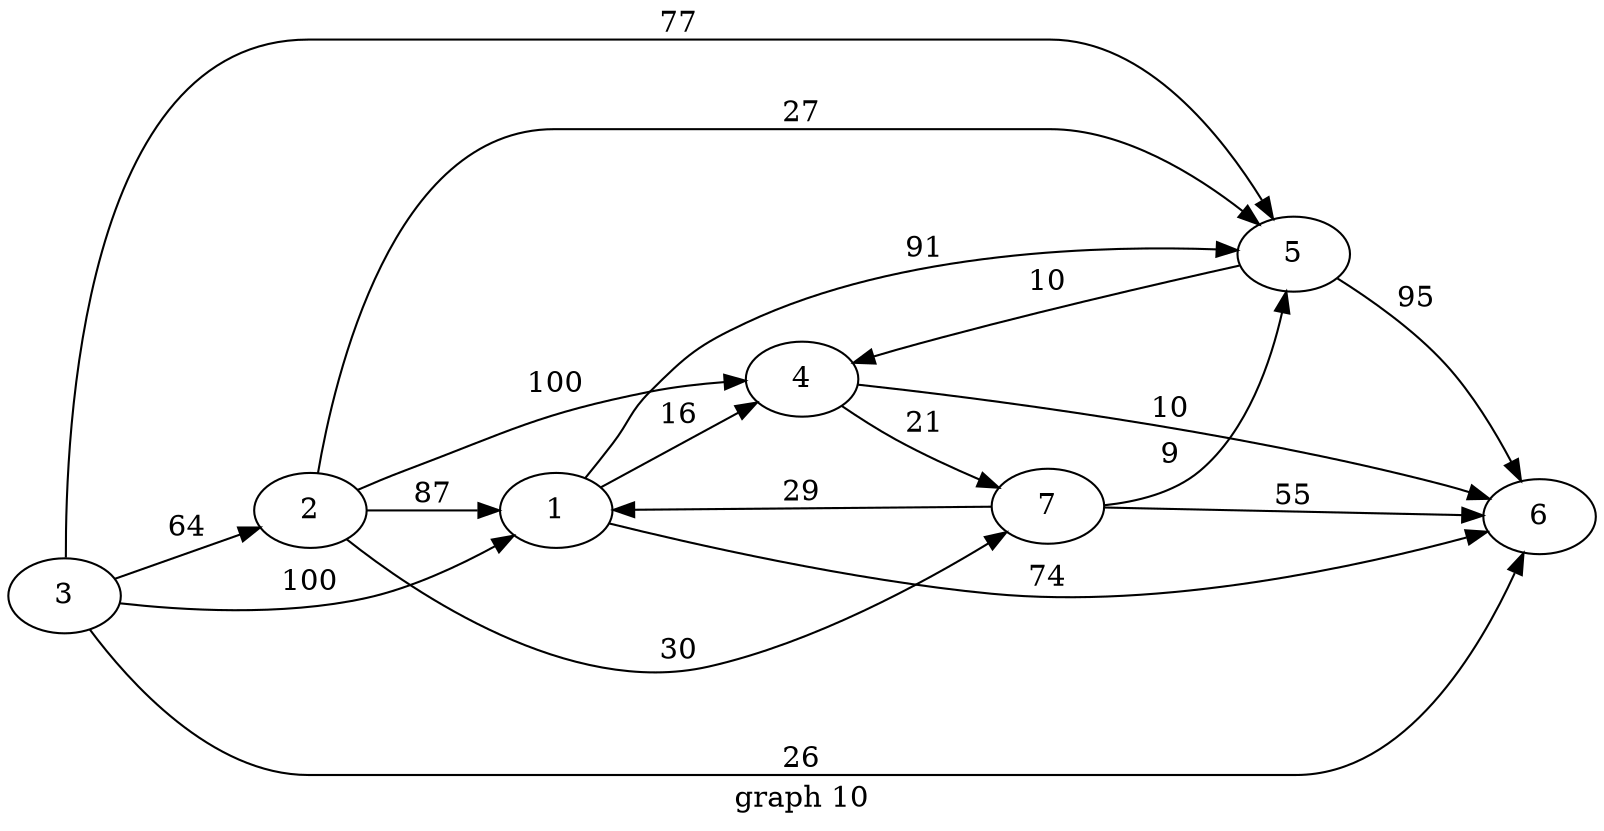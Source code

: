 digraph g{
 rankdir = LR
1;
2;
3;
4;
5;
6;
7;
7 -> 5 [label = " 9 "];
3 -> 6 [label = " 26 "];
4 -> 6 [label = " 10 "];
2 -> 5 [label = " 27 "];
3 -> 1 [label = " 100 "];
5 -> 4 [label = " 10 "];
2 -> 7 [label = " 30 "];
2 -> 1 [label = " 87 "];
4 -> 7 [label = " 21 "];
1 -> 5 [label = " 91 "];
7 -> 1 [label = " 29 "];
2 -> 4 [label = " 100 "];
7 -> 6 [label = " 55 "];
3 -> 5 [label = " 77 "];
1 -> 6 [label = " 74 "];
3 -> 2 [label = " 64 "];
1 -> 4 [label = " 16 "];
5 -> 6 [label = " 95 "];
label = "graph 10"
}
